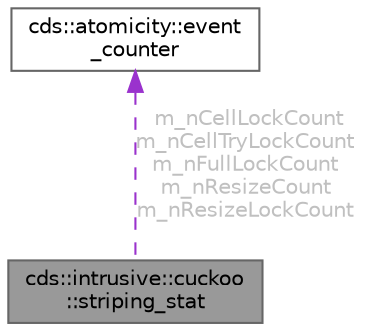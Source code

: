digraph "cds::intrusive::cuckoo::striping_stat"
{
 // LATEX_PDF_SIZE
  bgcolor="transparent";
  edge [fontname=Helvetica,fontsize=10,labelfontname=Helvetica,labelfontsize=10];
  node [fontname=Helvetica,fontsize=10,shape=box,height=0.2,width=0.4];
  Node1 [id="Node000001",label="cds::intrusive::cuckoo\l::striping_stat",height=0.2,width=0.4,color="gray40", fillcolor="grey60", style="filled", fontcolor="black",tooltip="Internal statistics for striping mutex policy"];
  Node2 -> Node1 [id="edge1_Node000001_Node000002",dir="back",color="darkorchid3",style="dashed",tooltip=" ",label=" m_nCellLockCount\nm_nCellTryLockCount\nm_nFullLockCount\nm_nResizeCount\nm_nResizeLockCount",fontcolor="grey" ];
  Node2 [id="Node000002",label="cds::atomicity::event\l_counter",height=0.2,width=0.4,color="gray40", fillcolor="white", style="filled",URL="$classcds_1_1atomicity_1_1event__counter.html",tooltip="Atomic event counter."];
}

